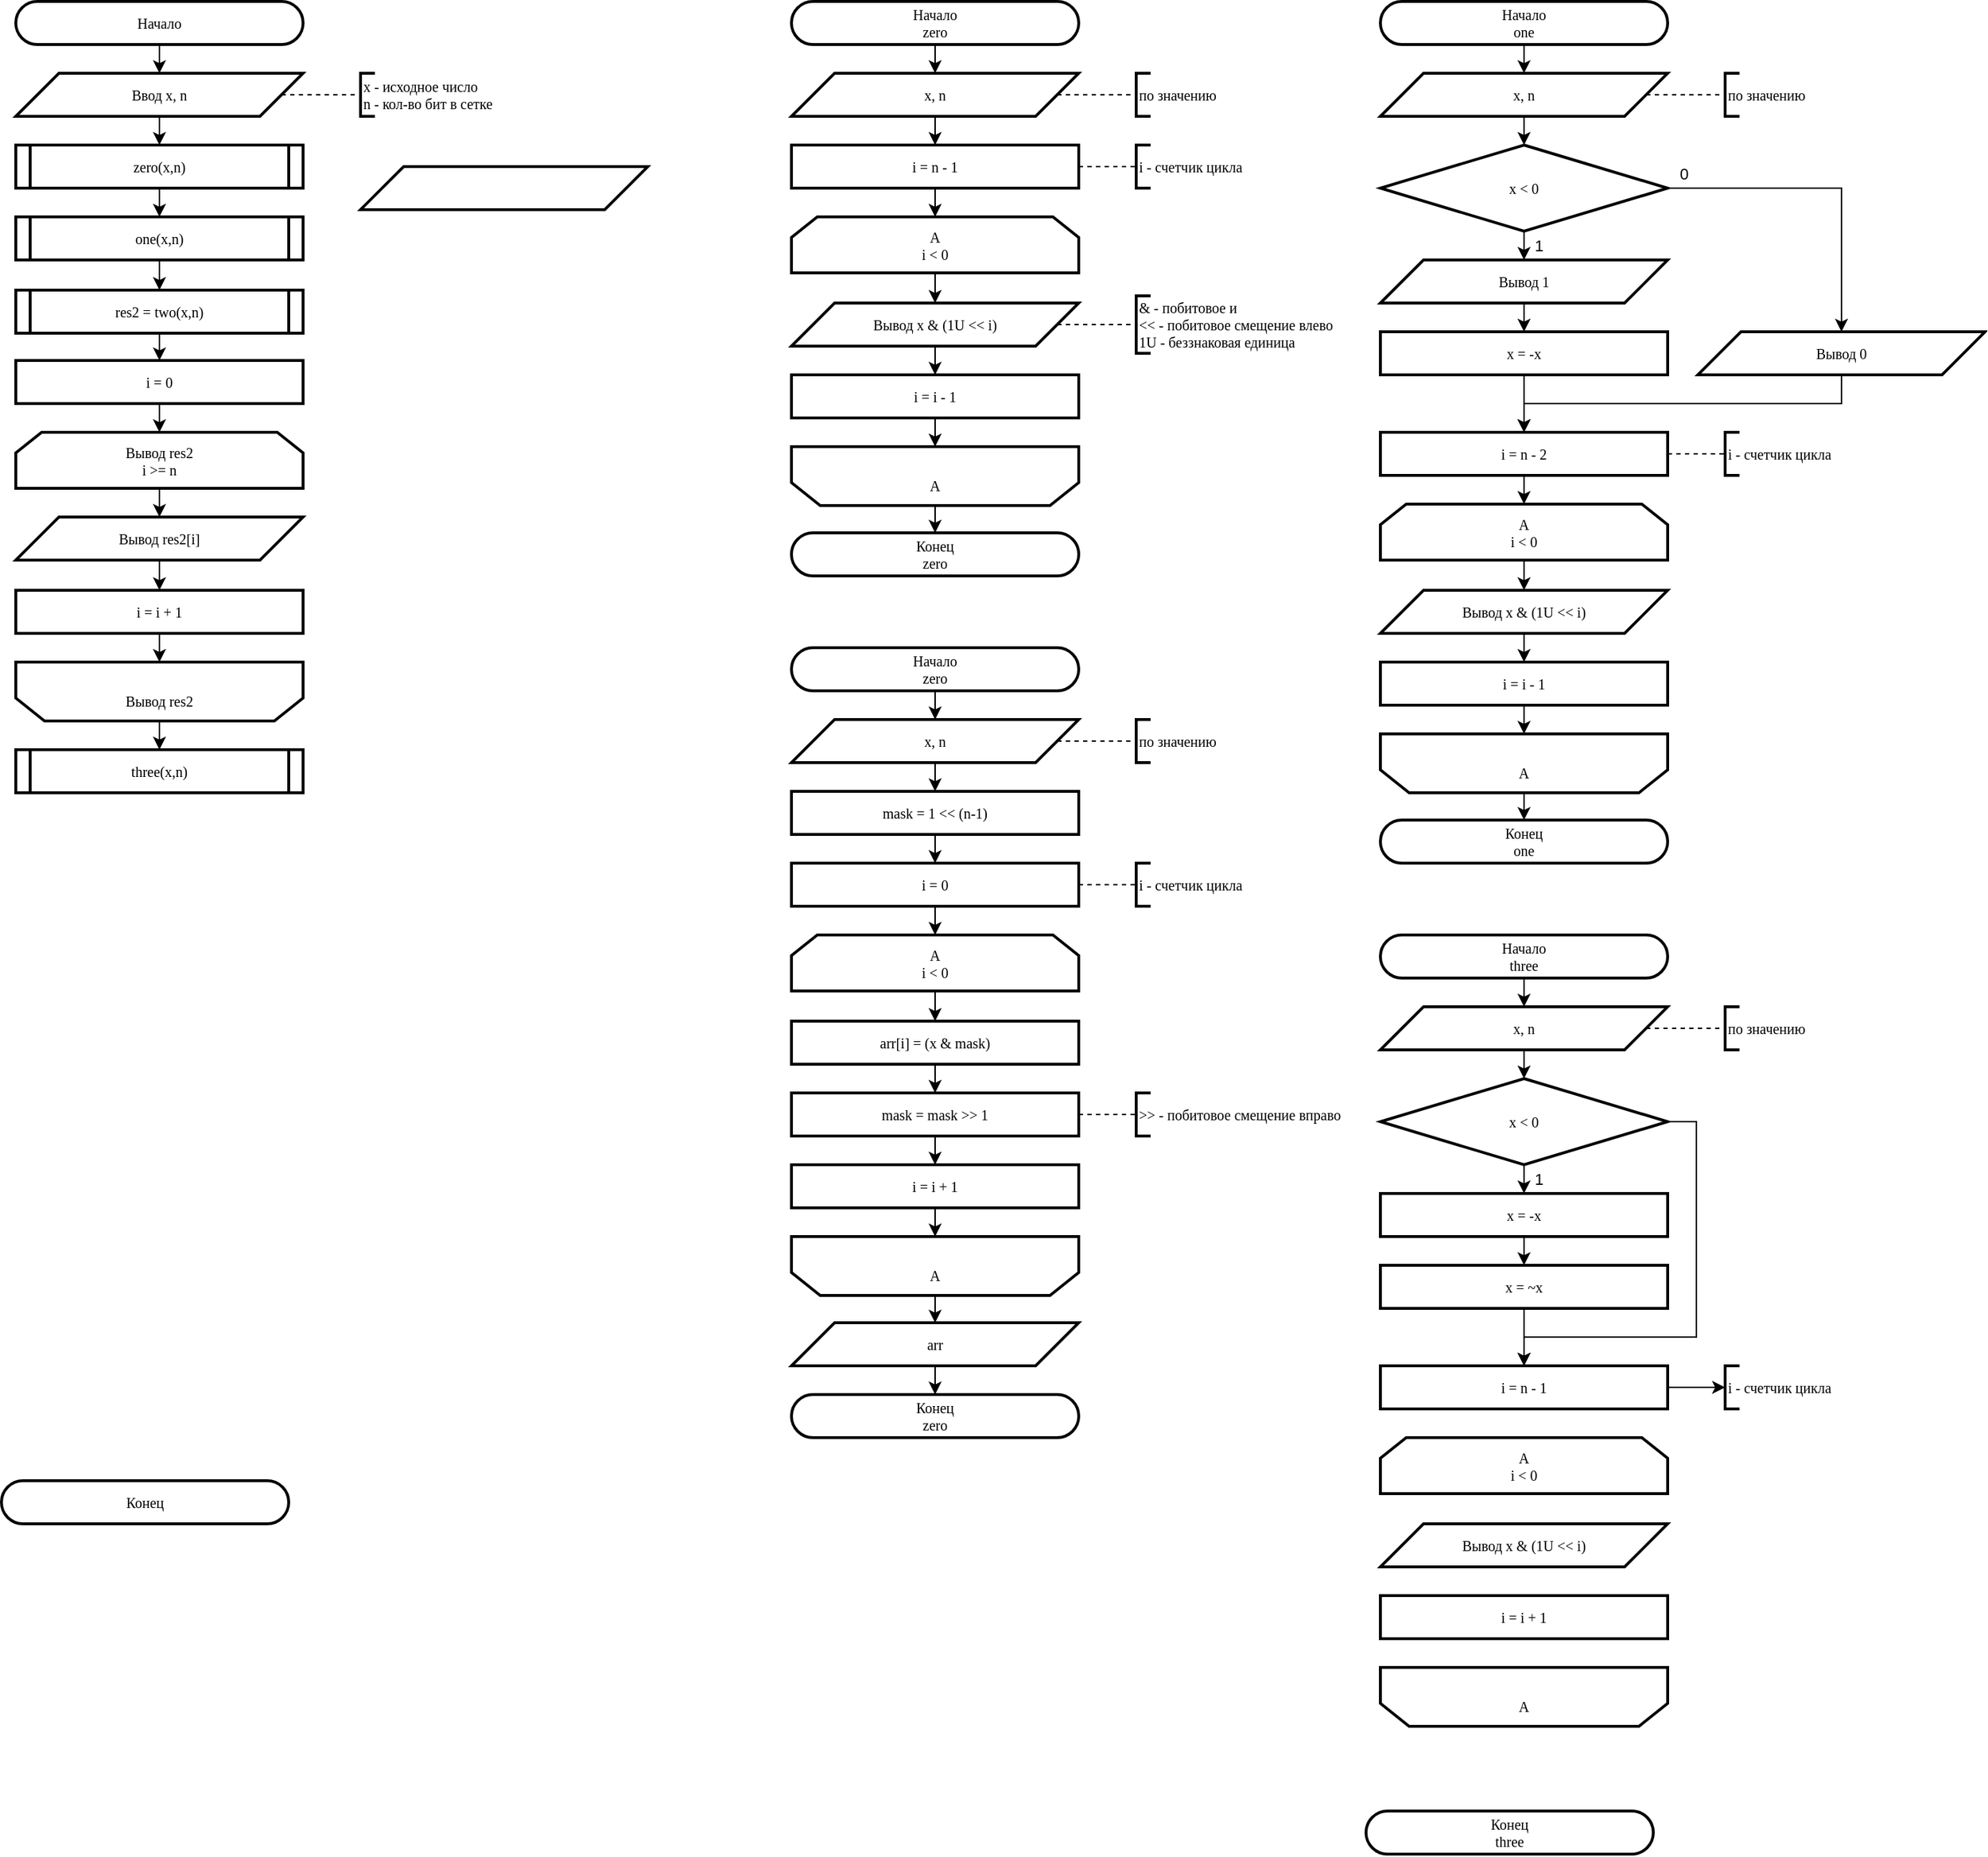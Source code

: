 <mxfile version="24.7.17">
  <diagram name="main" id="RBgJHXyCw384WvSktQf3">
    <mxGraphModel dx="1062" dy="619" grid="1" gridSize="10" guides="1" tooltips="1" connect="1" arrows="1" fold="1" page="1" pageScale="1" pageWidth="827" pageHeight="1169" math="0" shadow="0">
      <root>
        <mxCell id="0" />
        <mxCell id="1" parent="0" />
        <mxCell id="rejrRCXlOhhGa123H3N9-28" style="edgeStyle=orthogonalEdgeStyle;rounded=0;orthogonalLoop=1;jettySize=auto;html=1;exitX=0.5;exitY=1;exitDx=0;exitDy=0;entryX=0.5;entryY=0;entryDx=0;entryDy=0;" edge="1" parent="1" source="rejrRCXlOhhGa123H3N9-1" target="rejrRCXlOhhGa123H3N9-25">
          <mxGeometry relative="1" as="geometry" />
        </mxCell>
        <mxCell id="rejrRCXlOhhGa123H3N9-1" value="Начало" style="rounded=1;whiteSpace=wrap;html=1;arcSize=50;container=0;strokeWidth=2;fontFamily=JetBrains Mono;fontSize=10;" vertex="1" parent="1">
          <mxGeometry x="20" y="10" width="200" height="30" as="geometry" />
        </mxCell>
        <mxCell id="rejrRCXlOhhGa123H3N9-2" value="Конец" style="rounded=1;whiteSpace=wrap;html=1;arcSize=50;container=0;strokeWidth=2;fontFamily=JetBrains Mono;fontSize=10;" vertex="1" parent="1">
          <mxGeometry x="10" y="1040" width="200" height="30" as="geometry" />
        </mxCell>
        <mxCell id="rejrRCXlOhhGa123H3N9-8" style="edgeStyle=orthogonalEdgeStyle;rounded=0;orthogonalLoop=1;jettySize=auto;html=1;exitX=0.5;exitY=1;exitDx=0;exitDy=0;entryX=0.5;entryY=0;entryDx=0;entryDy=0;" edge="1" parent="1" source="rejrRCXlOhhGa123H3N9-3" target="rejrRCXlOhhGa123H3N9-5">
          <mxGeometry relative="1" as="geometry" />
        </mxCell>
        <mxCell id="rejrRCXlOhhGa123H3N9-3" value="Начало&lt;div&gt;zero&lt;/div&gt;" style="rounded=1;whiteSpace=wrap;html=1;arcSize=50;container=0;strokeWidth=2;fontFamily=JetBrains Mono;fontSize=10;" vertex="1" parent="1">
          <mxGeometry x="560" y="10" width="200" height="30" as="geometry" />
        </mxCell>
        <mxCell id="rejrRCXlOhhGa123H3N9-4" value="Конец&lt;div&gt;zero&lt;/div&gt;" style="rounded=1;whiteSpace=wrap;html=1;arcSize=50;container=0;strokeWidth=2;fontFamily=JetBrains Mono;fontSize=10;" vertex="1" parent="1">
          <mxGeometry x="560" y="380" width="200" height="30" as="geometry" />
        </mxCell>
        <mxCell id="rejrRCXlOhhGa123H3N9-14" style="edgeStyle=orthogonalEdgeStyle;rounded=0;orthogonalLoop=1;jettySize=auto;html=1;exitX=0.5;exitY=1;exitDx=0;exitDy=0;entryX=0.5;entryY=0;entryDx=0;entryDy=0;" edge="1" parent="1" source="rejrRCXlOhhGa123H3N9-5" target="rejrRCXlOhhGa123H3N9-11">
          <mxGeometry relative="1" as="geometry" />
        </mxCell>
        <mxCell id="rejrRCXlOhhGa123H3N9-5" value="x, n" style="shape=parallelogram;perimeter=parallelogramPerimeter;whiteSpace=wrap;html=1;fixedSize=1;size=30;container=0;strokeWidth=2;fontFamily=JetBrains Mono;fontSize=10;" vertex="1" parent="1">
          <mxGeometry x="560" y="60" width="200" height="30" as="geometry" />
        </mxCell>
        <mxCell id="rejrRCXlOhhGa123H3N9-6" value="по значению" style="strokeWidth=2;html=1;shape=mxgraph.flowchart.annotation_1;align=left;pointerEvents=1;fontFamily=JetBrains Mono;fontSize=10;" vertex="1" parent="1">
          <mxGeometry x="800" y="60" width="10" height="30" as="geometry" />
        </mxCell>
        <mxCell id="rejrRCXlOhhGa123H3N9-7" style="edgeStyle=orthogonalEdgeStyle;rounded=0;orthogonalLoop=1;jettySize=auto;html=1;exitX=1;exitY=0.5;exitDx=0;exitDy=0;entryX=0;entryY=0.5;entryDx=0;entryDy=0;entryPerimeter=0;dashed=1;endArrow=none;endFill=0;" edge="1" parent="1" source="rejrRCXlOhhGa123H3N9-5" target="rejrRCXlOhhGa123H3N9-6">
          <mxGeometry relative="1" as="geometry" />
        </mxCell>
        <mxCell id="rejrRCXlOhhGa123H3N9-22" style="edgeStyle=orthogonalEdgeStyle;rounded=0;orthogonalLoop=1;jettySize=auto;html=1;exitX=0.5;exitY=0;exitDx=0;exitDy=0;entryX=0.5;entryY=0;entryDx=0;entryDy=0;" edge="1" parent="1" source="rejrRCXlOhhGa123H3N9-9" target="rejrRCXlOhhGa123H3N9-4">
          <mxGeometry relative="1" as="geometry" />
        </mxCell>
        <mxCell id="rejrRCXlOhhGa123H3N9-9" value="&lt;div style=&quot;font-size: 10px;&quot;&gt;&lt;br style=&quot;font-size: 10px;&quot;&gt;&lt;/div&gt;&lt;div style=&quot;font-size: 10px;&quot;&gt;A&lt;/div&gt;" style="shape=loopLimit;whiteSpace=wrap;html=1;size=20;direction=west;strokeWidth=2;fontFamily=JetBrains Mono;fontSize=10;" vertex="1" parent="1">
          <mxGeometry x="560" y="320" width="200" height="41" as="geometry" />
        </mxCell>
        <mxCell id="rejrRCXlOhhGa123H3N9-20" style="edgeStyle=orthogonalEdgeStyle;rounded=0;orthogonalLoop=1;jettySize=auto;html=1;exitX=0.5;exitY=1;exitDx=0;exitDy=0;entryX=0.5;entryY=0;entryDx=0;entryDy=0;" edge="1" parent="1" source="rejrRCXlOhhGa123H3N9-10" target="rejrRCXlOhhGa123H3N9-19">
          <mxGeometry relative="1" as="geometry" />
        </mxCell>
        <mxCell id="rejrRCXlOhhGa123H3N9-10" value="&lt;div style=&quot;font-size: 10px;&quot;&gt;A&lt;/div&gt;&lt;div style=&quot;font-size: 10px;&quot;&gt;i &amp;lt; 0&lt;/div&gt;" style="shape=loopLimit;whiteSpace=wrap;html=1;size=18;direction=east;strokeWidth=2;fontFamily=JetBrains Mono;fontSize=10;" vertex="1" parent="1">
          <mxGeometry x="560" y="160" width="200" height="39" as="geometry" />
        </mxCell>
        <mxCell id="rejrRCXlOhhGa123H3N9-15" style="edgeStyle=orthogonalEdgeStyle;rounded=0;orthogonalLoop=1;jettySize=auto;html=1;exitX=0.5;exitY=1;exitDx=0;exitDy=0;entryX=0.5;entryY=0;entryDx=0;entryDy=0;" edge="1" parent="1" source="rejrRCXlOhhGa123H3N9-11" target="rejrRCXlOhhGa123H3N9-10">
          <mxGeometry relative="1" as="geometry" />
        </mxCell>
        <mxCell id="rejrRCXlOhhGa123H3N9-11" value="i = n - 1" style="rounded=0;whiteSpace=wrap;html=1;strokeWidth=2;fontFamily=JetBrains Mono;fontSize=10;" vertex="1" parent="1">
          <mxGeometry x="560" y="110" width="200" height="30" as="geometry" />
        </mxCell>
        <mxCell id="rejrRCXlOhhGa123H3N9-18" style="edgeStyle=orthogonalEdgeStyle;rounded=0;orthogonalLoop=1;jettySize=auto;html=1;exitX=0.5;exitY=1;exitDx=0;exitDy=0;entryX=0.5;entryY=1;entryDx=0;entryDy=0;" edge="1" parent="1" source="rejrRCXlOhhGa123H3N9-13" target="rejrRCXlOhhGa123H3N9-9">
          <mxGeometry relative="1" as="geometry" />
        </mxCell>
        <mxCell id="rejrRCXlOhhGa123H3N9-13" value="i = i - 1" style="rounded=0;whiteSpace=wrap;html=1;strokeWidth=2;fontFamily=JetBrains Mono;fontSize=10;" vertex="1" parent="1">
          <mxGeometry x="560" y="270" width="200" height="30" as="geometry" />
        </mxCell>
        <mxCell id="rejrRCXlOhhGa123H3N9-16" value="i - счетчик цикла" style="strokeWidth=2;html=1;shape=mxgraph.flowchart.annotation_1;align=left;pointerEvents=1;fontFamily=JetBrains Mono;fontSize=10;" vertex="1" parent="1">
          <mxGeometry x="800" y="110" width="10" height="30" as="geometry" />
        </mxCell>
        <mxCell id="rejrRCXlOhhGa123H3N9-17" style="edgeStyle=orthogonalEdgeStyle;rounded=0;orthogonalLoop=1;jettySize=auto;html=1;exitX=1;exitY=0.5;exitDx=0;exitDy=0;entryX=0;entryY=0.5;entryDx=0;entryDy=0;entryPerimeter=0;dashed=1;endArrow=none;endFill=0;" edge="1" parent="1" source="rejrRCXlOhhGa123H3N9-11" target="rejrRCXlOhhGa123H3N9-16">
          <mxGeometry relative="1" as="geometry" />
        </mxCell>
        <mxCell id="rejrRCXlOhhGa123H3N9-21" style="edgeStyle=orthogonalEdgeStyle;rounded=0;orthogonalLoop=1;jettySize=auto;html=1;exitX=0.5;exitY=1;exitDx=0;exitDy=0;entryX=0.5;entryY=0;entryDx=0;entryDy=0;" edge="1" parent="1" source="rejrRCXlOhhGa123H3N9-19" target="rejrRCXlOhhGa123H3N9-13">
          <mxGeometry relative="1" as="geometry" />
        </mxCell>
        <mxCell id="rejrRCXlOhhGa123H3N9-19" value="Вывод x &amp;amp; (1U &amp;lt;&amp;lt; i)" style="shape=parallelogram;perimeter=parallelogramPerimeter;whiteSpace=wrap;html=1;fixedSize=1;size=30;container=0;strokeWidth=2;fontFamily=JetBrains Mono;fontSize=10;" vertex="1" parent="1">
          <mxGeometry x="560" y="220" width="200" height="30" as="geometry" />
        </mxCell>
        <mxCell id="rejrRCXlOhhGa123H3N9-23" value="&amp;amp; - побитовое и&lt;br&gt;&amp;lt;&amp;lt; - побитовое смещение влево&lt;br&gt;1U - беззнаковая единица" style="strokeWidth=2;html=1;shape=mxgraph.flowchart.annotation_1;align=left;pointerEvents=1;fontFamily=JetBrains Mono;fontSize=10;" vertex="1" parent="1">
          <mxGeometry x="800" y="215" width="10" height="40" as="geometry" />
        </mxCell>
        <mxCell id="rejrRCXlOhhGa123H3N9-24" style="edgeStyle=orthogonalEdgeStyle;rounded=0;orthogonalLoop=1;jettySize=auto;html=1;exitX=1;exitY=0.5;exitDx=0;exitDy=0;entryX=0;entryY=0.5;entryDx=0;entryDy=0;entryPerimeter=0;dashed=1;endArrow=none;endFill=0;" edge="1" parent="1" source="rejrRCXlOhhGa123H3N9-19" target="rejrRCXlOhhGa123H3N9-23">
          <mxGeometry relative="1" as="geometry" />
        </mxCell>
        <mxCell id="rejrRCXlOhhGa123H3N9-30" style="edgeStyle=orthogonalEdgeStyle;rounded=0;orthogonalLoop=1;jettySize=auto;html=1;exitX=0.5;exitY=1;exitDx=0;exitDy=0;entryX=0.5;entryY=0;entryDx=0;entryDy=0;" edge="1" parent="1" source="rejrRCXlOhhGa123H3N9-25" target="rejrRCXlOhhGa123H3N9-29">
          <mxGeometry relative="1" as="geometry" />
        </mxCell>
        <mxCell id="rejrRCXlOhhGa123H3N9-25" value="Ввод x, n" style="shape=parallelogram;perimeter=parallelogramPerimeter;whiteSpace=wrap;html=1;fixedSize=1;size=30;container=0;strokeWidth=2;fontFamily=JetBrains Mono;fontSize=10;" vertex="1" parent="1">
          <mxGeometry x="20" y="60" width="200" height="30" as="geometry" />
        </mxCell>
        <mxCell id="rejrRCXlOhhGa123H3N9-26" value="x - исходное число&lt;br&gt;n - кол-во бит в сетке" style="strokeWidth=2;html=1;shape=mxgraph.flowchart.annotation_1;align=left;pointerEvents=1;fontFamily=JetBrains Mono;fontSize=10;" vertex="1" parent="1">
          <mxGeometry x="260" y="60" width="10" height="30" as="geometry" />
        </mxCell>
        <mxCell id="rejrRCXlOhhGa123H3N9-27" style="edgeStyle=orthogonalEdgeStyle;rounded=0;orthogonalLoop=1;jettySize=auto;html=1;exitX=1;exitY=0.5;exitDx=0;exitDy=0;entryX=0;entryY=0.5;entryDx=0;entryDy=0;entryPerimeter=0;dashed=1;endArrow=none;endFill=0;" edge="1" parent="1" source="rejrRCXlOhhGa123H3N9-25" target="rejrRCXlOhhGa123H3N9-26">
          <mxGeometry relative="1" as="geometry" />
        </mxCell>
        <mxCell id="rejrRCXlOhhGa123H3N9-68" style="edgeStyle=orthogonalEdgeStyle;rounded=0;orthogonalLoop=1;jettySize=auto;html=1;exitX=0.5;exitY=1;exitDx=0;exitDy=0;entryX=0.5;entryY=0;entryDx=0;entryDy=0;" edge="1" parent="1" source="rejrRCXlOhhGa123H3N9-29" target="rejrRCXlOhhGa123H3N9-67">
          <mxGeometry relative="1" as="geometry" />
        </mxCell>
        <mxCell id="rejrRCXlOhhGa123H3N9-29" value="zero(x,n)" style="shape=process;whiteSpace=wrap;html=1;backgroundOutline=1;strokeWidth=2;size=0.05;fontFamily=JetBrains Mono;fontSize=10;" vertex="1" parent="1">
          <mxGeometry x="20" y="110" width="200" height="30" as="geometry" />
        </mxCell>
        <mxCell id="rejrRCXlOhhGa123H3N9-31" style="edgeStyle=orthogonalEdgeStyle;rounded=0;orthogonalLoop=1;jettySize=auto;html=1;exitX=0.5;exitY=1;exitDx=0;exitDy=0;entryX=0.5;entryY=0;entryDx=0;entryDy=0;" edge="1" source="rejrRCXlOhhGa123H3N9-32" target="rejrRCXlOhhGa123H3N9-35" parent="1">
          <mxGeometry relative="1" as="geometry" />
        </mxCell>
        <mxCell id="rejrRCXlOhhGa123H3N9-32" value="Начало&lt;div&gt;one&lt;/div&gt;" style="rounded=1;whiteSpace=wrap;html=1;arcSize=50;container=0;strokeWidth=2;fontFamily=JetBrains Mono;fontSize=10;" vertex="1" parent="1">
          <mxGeometry x="970" y="10" width="200" height="30" as="geometry" />
        </mxCell>
        <mxCell id="rejrRCXlOhhGa123H3N9-33" value="Конец&lt;div&gt;one&lt;/div&gt;" style="rounded=1;whiteSpace=wrap;html=1;arcSize=50;container=0;strokeWidth=2;fontFamily=JetBrains Mono;fontSize=10;" vertex="1" parent="1">
          <mxGeometry x="970" y="580" width="200" height="30" as="geometry" />
        </mxCell>
        <mxCell id="rejrRCXlOhhGa123H3N9-58" style="edgeStyle=orthogonalEdgeStyle;rounded=0;orthogonalLoop=1;jettySize=auto;html=1;exitX=0.5;exitY=1;exitDx=0;exitDy=0;entryX=0.5;entryY=0;entryDx=0;entryDy=0;" edge="1" parent="1" source="rejrRCXlOhhGa123H3N9-35" target="rejrRCXlOhhGa123H3N9-53">
          <mxGeometry relative="1" as="geometry" />
        </mxCell>
        <mxCell id="rejrRCXlOhhGa123H3N9-35" value="x, n" style="shape=parallelogram;perimeter=parallelogramPerimeter;whiteSpace=wrap;html=1;fixedSize=1;size=30;container=0;strokeWidth=2;fontFamily=JetBrains Mono;fontSize=10;" vertex="1" parent="1">
          <mxGeometry x="970" y="60" width="200" height="30" as="geometry" />
        </mxCell>
        <mxCell id="rejrRCXlOhhGa123H3N9-36" value="по значению" style="strokeWidth=2;html=1;shape=mxgraph.flowchart.annotation_1;align=left;pointerEvents=1;fontFamily=JetBrains Mono;fontSize=10;" vertex="1" parent="1">
          <mxGeometry x="1210" y="60" width="10" height="30" as="geometry" />
        </mxCell>
        <mxCell id="rejrRCXlOhhGa123H3N9-37" style="edgeStyle=orthogonalEdgeStyle;rounded=0;orthogonalLoop=1;jettySize=auto;html=1;exitX=1;exitY=0.5;exitDx=0;exitDy=0;entryX=0;entryY=0.5;entryDx=0;entryDy=0;entryPerimeter=0;dashed=1;endArrow=none;endFill=0;" edge="1" source="rejrRCXlOhhGa123H3N9-35" target="rejrRCXlOhhGa123H3N9-36" parent="1">
          <mxGeometry relative="1" as="geometry" />
        </mxCell>
        <mxCell id="rejrRCXlOhhGa123H3N9-38" style="edgeStyle=orthogonalEdgeStyle;rounded=0;orthogonalLoop=1;jettySize=auto;html=1;exitX=0.5;exitY=0;exitDx=0;exitDy=0;entryX=0.5;entryY=0;entryDx=0;entryDy=0;" edge="1" source="rejrRCXlOhhGa123H3N9-39" target="rejrRCXlOhhGa123H3N9-33" parent="1">
          <mxGeometry relative="1" as="geometry" />
        </mxCell>
        <mxCell id="rejrRCXlOhhGa123H3N9-39" value="&lt;div style=&quot;font-size: 10px;&quot;&gt;&lt;br style=&quot;font-size: 10px;&quot;&gt;&lt;/div&gt;&lt;div style=&quot;font-size: 10px;&quot;&gt;A&lt;/div&gt;" style="shape=loopLimit;whiteSpace=wrap;html=1;size=20;direction=west;strokeWidth=2;fontFamily=JetBrains Mono;fontSize=10;" vertex="1" parent="1">
          <mxGeometry x="970" y="520" width="200" height="41" as="geometry" />
        </mxCell>
        <mxCell id="rejrRCXlOhhGa123H3N9-40" style="edgeStyle=orthogonalEdgeStyle;rounded=0;orthogonalLoop=1;jettySize=auto;html=1;exitX=0.5;exitY=1;exitDx=0;exitDy=0;entryX=0.5;entryY=0;entryDx=0;entryDy=0;" edge="1" source="rejrRCXlOhhGa123H3N9-41" target="rejrRCXlOhhGa123H3N9-49" parent="1">
          <mxGeometry relative="1" as="geometry" />
        </mxCell>
        <mxCell id="rejrRCXlOhhGa123H3N9-41" value="&lt;div style=&quot;font-size: 10px;&quot;&gt;A&lt;/div&gt;&lt;div style=&quot;font-size: 10px;&quot;&gt;i &amp;lt; 0&lt;/div&gt;" style="shape=loopLimit;whiteSpace=wrap;html=1;size=18;direction=east;strokeWidth=2;fontFamily=JetBrains Mono;fontSize=10;" vertex="1" parent="1">
          <mxGeometry x="970" y="360" width="200" height="39" as="geometry" />
        </mxCell>
        <mxCell id="rejrRCXlOhhGa123H3N9-42" style="edgeStyle=orthogonalEdgeStyle;rounded=0;orthogonalLoop=1;jettySize=auto;html=1;exitX=0.5;exitY=1;exitDx=0;exitDy=0;entryX=0.5;entryY=0;entryDx=0;entryDy=0;" edge="1" source="rejrRCXlOhhGa123H3N9-43" target="rejrRCXlOhhGa123H3N9-41" parent="1">
          <mxGeometry relative="1" as="geometry" />
        </mxCell>
        <mxCell id="rejrRCXlOhhGa123H3N9-43" value="i = n - 2" style="rounded=0;whiteSpace=wrap;html=1;strokeWidth=2;fontFamily=JetBrains Mono;fontSize=10;" vertex="1" parent="1">
          <mxGeometry x="970" y="310" width="200" height="30" as="geometry" />
        </mxCell>
        <mxCell id="rejrRCXlOhhGa123H3N9-44" style="edgeStyle=orthogonalEdgeStyle;rounded=0;orthogonalLoop=1;jettySize=auto;html=1;exitX=0.5;exitY=1;exitDx=0;exitDy=0;entryX=0.5;entryY=1;entryDx=0;entryDy=0;" edge="1" source="rejrRCXlOhhGa123H3N9-45" target="rejrRCXlOhhGa123H3N9-39" parent="1">
          <mxGeometry relative="1" as="geometry" />
        </mxCell>
        <mxCell id="rejrRCXlOhhGa123H3N9-45" value="i = i - 1" style="rounded=0;whiteSpace=wrap;html=1;strokeWidth=2;fontFamily=JetBrains Mono;fontSize=10;" vertex="1" parent="1">
          <mxGeometry x="970" y="470" width="200" height="30" as="geometry" />
        </mxCell>
        <mxCell id="rejrRCXlOhhGa123H3N9-46" value="i - счетчик цикла" style="strokeWidth=2;html=1;shape=mxgraph.flowchart.annotation_1;align=left;pointerEvents=1;fontFamily=JetBrains Mono;fontSize=10;" vertex="1" parent="1">
          <mxGeometry x="1210" y="310" width="10" height="30" as="geometry" />
        </mxCell>
        <mxCell id="rejrRCXlOhhGa123H3N9-47" style="edgeStyle=orthogonalEdgeStyle;rounded=0;orthogonalLoop=1;jettySize=auto;html=1;exitX=1;exitY=0.5;exitDx=0;exitDy=0;entryX=0;entryY=0.5;entryDx=0;entryDy=0;entryPerimeter=0;dashed=1;endArrow=none;endFill=0;" edge="1" source="rejrRCXlOhhGa123H3N9-43" target="rejrRCXlOhhGa123H3N9-46" parent="1">
          <mxGeometry relative="1" as="geometry" />
        </mxCell>
        <mxCell id="rejrRCXlOhhGa123H3N9-48" style="edgeStyle=orthogonalEdgeStyle;rounded=0;orthogonalLoop=1;jettySize=auto;html=1;exitX=0.5;exitY=1;exitDx=0;exitDy=0;entryX=0.5;entryY=0;entryDx=0;entryDy=0;" edge="1" source="rejrRCXlOhhGa123H3N9-49" target="rejrRCXlOhhGa123H3N9-45" parent="1">
          <mxGeometry relative="1" as="geometry" />
        </mxCell>
        <mxCell id="rejrRCXlOhhGa123H3N9-49" value="Вывод x &amp;amp; (1U &amp;lt;&amp;lt; i)" style="shape=parallelogram;perimeter=parallelogramPerimeter;whiteSpace=wrap;html=1;fixedSize=1;size=30;container=0;strokeWidth=2;fontFamily=JetBrains Mono;fontSize=10;" vertex="1" parent="1">
          <mxGeometry x="970" y="420" width="200" height="30" as="geometry" />
        </mxCell>
        <mxCell id="rejrRCXlOhhGa123H3N9-56" style="edgeStyle=orthogonalEdgeStyle;rounded=0;orthogonalLoop=1;jettySize=auto;html=1;exitX=0.5;exitY=1;exitDx=0;exitDy=0;entryX=0.5;entryY=0;entryDx=0;entryDy=0;" edge="1" parent="1" source="rejrRCXlOhhGa123H3N9-53" target="rejrRCXlOhhGa123H3N9-54">
          <mxGeometry relative="1" as="geometry" />
        </mxCell>
        <mxCell id="rejrRCXlOhhGa123H3N9-60" value="1" style="edgeLabel;html=1;align=center;verticalAlign=middle;resizable=0;points=[];" vertex="1" connectable="0" parent="rejrRCXlOhhGa123H3N9-56">
          <mxGeometry x="0.024" y="2" relative="1" as="geometry">
            <mxPoint x="8" as="offset" />
          </mxGeometry>
        </mxCell>
        <mxCell id="rejrRCXlOhhGa123H3N9-57" style="edgeStyle=orthogonalEdgeStyle;rounded=0;orthogonalLoop=1;jettySize=auto;html=1;exitX=1;exitY=0.5;exitDx=0;exitDy=0;entryX=0.5;entryY=0;entryDx=0;entryDy=0;" edge="1" parent="1" source="rejrRCXlOhhGa123H3N9-53" target="rejrRCXlOhhGa123H3N9-55">
          <mxGeometry relative="1" as="geometry" />
        </mxCell>
        <mxCell id="rejrRCXlOhhGa123H3N9-59" value="0" style="edgeLabel;html=1;align=center;verticalAlign=middle;resizable=0;points=[];" vertex="1" connectable="0" parent="rejrRCXlOhhGa123H3N9-57">
          <mxGeometry x="-0.516" y="2" relative="1" as="geometry">
            <mxPoint x="-43" y="-8" as="offset" />
          </mxGeometry>
        </mxCell>
        <mxCell id="rejrRCXlOhhGa123H3N9-53" value="x &amp;lt; 0" style="rhombus;whiteSpace=wrap;html=1;strokeWidth=2;fontFamily=JetBrains Mono;fontSize=10;" vertex="1" parent="1">
          <mxGeometry x="970" y="110" width="200" height="60" as="geometry" />
        </mxCell>
        <mxCell id="rejrRCXlOhhGa123H3N9-62" style="edgeStyle=orthogonalEdgeStyle;rounded=0;orthogonalLoop=1;jettySize=auto;html=1;exitX=0.5;exitY=1;exitDx=0;exitDy=0;entryX=0.5;entryY=0;entryDx=0;entryDy=0;" edge="1" parent="1" source="rejrRCXlOhhGa123H3N9-54" target="rejrRCXlOhhGa123H3N9-61">
          <mxGeometry relative="1" as="geometry" />
        </mxCell>
        <mxCell id="rejrRCXlOhhGa123H3N9-54" value="Вывод 1" style="shape=parallelogram;perimeter=parallelogramPerimeter;whiteSpace=wrap;html=1;fixedSize=1;size=30;container=0;strokeWidth=2;fontFamily=JetBrains Mono;fontSize=10;" vertex="1" parent="1">
          <mxGeometry x="970" y="190" width="200" height="30" as="geometry" />
        </mxCell>
        <mxCell id="rejrRCXlOhhGa123H3N9-65" style="edgeStyle=orthogonalEdgeStyle;rounded=0;orthogonalLoop=1;jettySize=auto;html=1;exitX=0.5;exitY=1;exitDx=0;exitDy=0;entryX=0.5;entryY=0;entryDx=0;entryDy=0;" edge="1" parent="1" source="rejrRCXlOhhGa123H3N9-55" target="rejrRCXlOhhGa123H3N9-43">
          <mxGeometry relative="1" as="geometry" />
        </mxCell>
        <mxCell id="rejrRCXlOhhGa123H3N9-55" value="Вывод 0" style="shape=parallelogram;perimeter=parallelogramPerimeter;whiteSpace=wrap;html=1;fixedSize=1;size=30;container=0;strokeWidth=2;fontFamily=JetBrains Mono;fontSize=10;" vertex="1" parent="1">
          <mxGeometry x="1191" y="240" width="200" height="30" as="geometry" />
        </mxCell>
        <mxCell id="rejrRCXlOhhGa123H3N9-66" style="edgeStyle=orthogonalEdgeStyle;rounded=0;orthogonalLoop=1;jettySize=auto;html=1;exitX=0.5;exitY=1;exitDx=0;exitDy=0;entryX=0.5;entryY=0;entryDx=0;entryDy=0;" edge="1" parent="1" source="rejrRCXlOhhGa123H3N9-61" target="rejrRCXlOhhGa123H3N9-43">
          <mxGeometry relative="1" as="geometry" />
        </mxCell>
        <mxCell id="rejrRCXlOhhGa123H3N9-61" value="x = -x" style="rounded=0;whiteSpace=wrap;html=1;strokeWidth=2;fontFamily=JetBrains Mono;fontSize=10;" vertex="1" parent="1">
          <mxGeometry x="970" y="240" width="200" height="30" as="geometry" />
        </mxCell>
        <mxCell id="rejrRCXlOhhGa123H3N9-70" style="edgeStyle=orthogonalEdgeStyle;rounded=0;orthogonalLoop=1;jettySize=auto;html=1;exitX=0.5;exitY=1;exitDx=0;exitDy=0;entryX=0.5;entryY=0;entryDx=0;entryDy=0;" edge="1" parent="1" source="rejrRCXlOhhGa123H3N9-67" target="rejrRCXlOhhGa123H3N9-69">
          <mxGeometry relative="1" as="geometry" />
        </mxCell>
        <mxCell id="rejrRCXlOhhGa123H3N9-67" value="one(x,n)" style="shape=process;whiteSpace=wrap;html=1;backgroundOutline=1;strokeWidth=2;size=0.05;fontFamily=JetBrains Mono;fontSize=10;" vertex="1" parent="1">
          <mxGeometry x="20" y="160" width="200" height="30" as="geometry" />
        </mxCell>
        <mxCell id="rejrRCXlOhhGa123H3N9-72" style="edgeStyle=orthogonalEdgeStyle;rounded=0;orthogonalLoop=1;jettySize=auto;html=1;exitX=0.5;exitY=1;exitDx=0;exitDy=0;entryX=0.5;entryY=0;entryDx=0;entryDy=0;" edge="1" parent="1" source="rejrRCXlOhhGa123H3N9-69" target="rejrRCXlOhhGa123H3N9-77">
          <mxGeometry relative="1" as="geometry">
            <mxPoint x="120" y="260" as="targetPoint" />
          </mxGeometry>
        </mxCell>
        <mxCell id="rejrRCXlOhhGa123H3N9-69" value="res2 = two(x,n)" style="shape=process;whiteSpace=wrap;html=1;backgroundOutline=1;strokeWidth=2;size=0.05;fontFamily=JetBrains Mono;fontSize=10;" vertex="1" parent="1">
          <mxGeometry x="20" y="211" width="200" height="30" as="geometry" />
        </mxCell>
        <mxCell id="rejrRCXlOhhGa123H3N9-74" value="" style="shape=parallelogram;perimeter=parallelogramPerimeter;whiteSpace=wrap;html=1;fixedSize=1;size=30;container=0;strokeWidth=2;fontFamily=JetBrains Mono;fontSize=10;" vertex="1" parent="1">
          <mxGeometry x="260" y="125" width="200" height="30" as="geometry" />
        </mxCell>
        <mxCell id="rejrRCXlOhhGa123H3N9-122" style="edgeStyle=orthogonalEdgeStyle;rounded=0;orthogonalLoop=1;jettySize=auto;html=1;exitX=0.5;exitY=0;exitDx=0;exitDy=0;entryX=0.5;entryY=0;entryDx=0;entryDy=0;" edge="1" parent="1" source="rejrRCXlOhhGa123H3N9-75" target="rejrRCXlOhhGa123H3N9-121">
          <mxGeometry relative="1" as="geometry" />
        </mxCell>
        <mxCell id="rejrRCXlOhhGa123H3N9-75" value="&lt;div style=&quot;font-size: 10px;&quot;&gt;&lt;br style=&quot;font-size: 10px;&quot;&gt;&lt;/div&gt;&lt;div style=&quot;font-size: 10px;&quot;&gt;Вывод res2&lt;/div&gt;" style="shape=loopLimit;whiteSpace=wrap;html=1;size=20;direction=west;strokeWidth=2;fontFamily=JetBrains Mono;fontSize=10;" vertex="1" parent="1">
          <mxGeometry x="20" y="470" width="200" height="41" as="geometry" />
        </mxCell>
        <mxCell id="rejrRCXlOhhGa123H3N9-80" style="edgeStyle=orthogonalEdgeStyle;rounded=0;orthogonalLoop=1;jettySize=auto;html=1;exitX=0.5;exitY=1;exitDx=0;exitDy=0;entryX=0.5;entryY=0;entryDx=0;entryDy=0;" edge="1" parent="1" source="rejrRCXlOhhGa123H3N9-76" target="rejrRCXlOhhGa123H3N9-79">
          <mxGeometry relative="1" as="geometry" />
        </mxCell>
        <mxCell id="rejrRCXlOhhGa123H3N9-76" value="&lt;div style=&quot;font-size: 10px;&quot;&gt;Вывод res2&lt;/div&gt;&lt;div style=&quot;font-size: 10px;&quot;&gt;i &amp;gt;= n&lt;/div&gt;" style="shape=loopLimit;whiteSpace=wrap;html=1;size=18;direction=east;strokeWidth=2;fontFamily=JetBrains Mono;fontSize=10;" vertex="1" parent="1">
          <mxGeometry x="20" y="310" width="200" height="39" as="geometry" />
        </mxCell>
        <mxCell id="rejrRCXlOhhGa123H3N9-78" style="edgeStyle=orthogonalEdgeStyle;rounded=0;orthogonalLoop=1;jettySize=auto;html=1;exitX=0.5;exitY=1;exitDx=0;exitDy=0;entryX=0.5;entryY=0;entryDx=0;entryDy=0;" edge="1" parent="1" source="rejrRCXlOhhGa123H3N9-77" target="rejrRCXlOhhGa123H3N9-76">
          <mxGeometry relative="1" as="geometry" />
        </mxCell>
        <mxCell id="rejrRCXlOhhGa123H3N9-77" value="i = 0" style="rounded=0;whiteSpace=wrap;html=1;strokeWidth=2;fontFamily=JetBrains Mono;fontSize=10;" vertex="1" parent="1">
          <mxGeometry x="20" y="260" width="200" height="30" as="geometry" />
        </mxCell>
        <mxCell id="rejrRCXlOhhGa123H3N9-81" style="edgeStyle=orthogonalEdgeStyle;rounded=0;orthogonalLoop=1;jettySize=auto;html=1;exitX=0.5;exitY=1;exitDx=0;exitDy=0;entryX=0.5;entryY=0;entryDx=0;entryDy=0;" edge="1" parent="1" source="rejrRCXlOhhGa123H3N9-79" target="rejrRCXlOhhGa123H3N9-82">
          <mxGeometry relative="1" as="geometry">
            <mxPoint x="120" y="420" as="targetPoint" />
          </mxGeometry>
        </mxCell>
        <mxCell id="rejrRCXlOhhGa123H3N9-79" value="Вывод res2[i]" style="shape=parallelogram;perimeter=parallelogramPerimeter;whiteSpace=wrap;html=1;fixedSize=1;size=30;container=0;strokeWidth=2;fontFamily=JetBrains Mono;fontSize=10;" vertex="1" parent="1">
          <mxGeometry x="20" y="369" width="200" height="30" as="geometry" />
        </mxCell>
        <mxCell id="rejrRCXlOhhGa123H3N9-83" style="edgeStyle=orthogonalEdgeStyle;rounded=0;orthogonalLoop=1;jettySize=auto;html=1;exitX=0.5;exitY=1;exitDx=0;exitDy=0;entryX=0.5;entryY=1;entryDx=0;entryDy=0;" edge="1" parent="1" source="rejrRCXlOhhGa123H3N9-82" target="rejrRCXlOhhGa123H3N9-75">
          <mxGeometry relative="1" as="geometry" />
        </mxCell>
        <mxCell id="rejrRCXlOhhGa123H3N9-82" value="i = i + 1" style="rounded=0;whiteSpace=wrap;html=1;strokeWidth=2;fontFamily=JetBrains Mono;fontSize=10;" vertex="1" parent="1">
          <mxGeometry x="20" y="420" width="200" height="30" as="geometry" />
        </mxCell>
        <mxCell id="rejrRCXlOhhGa123H3N9-86" style="edgeStyle=orthogonalEdgeStyle;rounded=0;orthogonalLoop=1;jettySize=auto;html=1;exitX=0.5;exitY=1;exitDx=0;exitDy=0;entryX=0.5;entryY=0;entryDx=0;entryDy=0;" edge="1" parent="1" source="rejrRCXlOhhGa123H3N9-87" target="rejrRCXlOhhGa123H3N9-90">
          <mxGeometry relative="1" as="geometry" />
        </mxCell>
        <mxCell id="rejrRCXlOhhGa123H3N9-87" value="Начало&lt;div&gt;zero&lt;/div&gt;" style="rounded=1;whiteSpace=wrap;html=1;arcSize=50;container=0;strokeWidth=2;fontFamily=JetBrains Mono;fontSize=10;" vertex="1" parent="1">
          <mxGeometry x="560" y="460" width="200" height="30" as="geometry" />
        </mxCell>
        <mxCell id="rejrRCXlOhhGa123H3N9-88" value="Конец&lt;div&gt;zero&lt;/div&gt;" style="rounded=1;whiteSpace=wrap;html=1;arcSize=50;container=0;strokeWidth=2;fontFamily=JetBrains Mono;fontSize=10;" vertex="1" parent="1">
          <mxGeometry x="560" y="980" width="200" height="30" as="geometry" />
        </mxCell>
        <mxCell id="rejrRCXlOhhGa123H3N9-108" style="edgeStyle=orthogonalEdgeStyle;rounded=0;orthogonalLoop=1;jettySize=auto;html=1;exitX=0.5;exitY=1;exitDx=0;exitDy=0;entryX=0.5;entryY=0;entryDx=0;entryDy=0;" edge="1" parent="1" source="rejrRCXlOhhGa123H3N9-90" target="rejrRCXlOhhGa123H3N9-107">
          <mxGeometry relative="1" as="geometry" />
        </mxCell>
        <mxCell id="rejrRCXlOhhGa123H3N9-90" value="x, n" style="shape=parallelogram;perimeter=parallelogramPerimeter;whiteSpace=wrap;html=1;fixedSize=1;size=30;container=0;strokeWidth=2;fontFamily=JetBrains Mono;fontSize=10;" vertex="1" parent="1">
          <mxGeometry x="560" y="510" width="200" height="30" as="geometry" />
        </mxCell>
        <mxCell id="rejrRCXlOhhGa123H3N9-91" value="по значению" style="strokeWidth=2;html=1;shape=mxgraph.flowchart.annotation_1;align=left;pointerEvents=1;fontFamily=JetBrains Mono;fontSize=10;" vertex="1" parent="1">
          <mxGeometry x="800" y="510" width="10" height="30" as="geometry" />
        </mxCell>
        <mxCell id="rejrRCXlOhhGa123H3N9-92" style="edgeStyle=orthogonalEdgeStyle;rounded=0;orthogonalLoop=1;jettySize=auto;html=1;exitX=1;exitY=0.5;exitDx=0;exitDy=0;entryX=0;entryY=0.5;entryDx=0;entryDy=0;entryPerimeter=0;dashed=1;endArrow=none;endFill=0;" edge="1" parent="1" source="rejrRCXlOhhGa123H3N9-90" target="rejrRCXlOhhGa123H3N9-91">
          <mxGeometry relative="1" as="geometry" />
        </mxCell>
        <mxCell id="rejrRCXlOhhGa123H3N9-119" style="edgeStyle=orthogonalEdgeStyle;rounded=0;orthogonalLoop=1;jettySize=auto;html=1;exitX=0.5;exitY=0;exitDx=0;exitDy=0;entryX=0.5;entryY=0;entryDx=0;entryDy=0;" edge="1" parent="1" source="rejrRCXlOhhGa123H3N9-94" target="rejrRCXlOhhGa123H3N9-118">
          <mxGeometry relative="1" as="geometry" />
        </mxCell>
        <mxCell id="rejrRCXlOhhGa123H3N9-94" value="&lt;div style=&quot;font-size: 10px;&quot;&gt;&lt;br style=&quot;font-size: 10px;&quot;&gt;&lt;/div&gt;&lt;div style=&quot;font-size: 10px;&quot;&gt;A&lt;/div&gt;" style="shape=loopLimit;whiteSpace=wrap;html=1;size=20;direction=west;strokeWidth=2;fontFamily=JetBrains Mono;fontSize=10;" vertex="1" parent="1">
          <mxGeometry x="560" y="870" width="200" height="41" as="geometry" />
        </mxCell>
        <mxCell id="rejrRCXlOhhGa123H3N9-95" style="edgeStyle=orthogonalEdgeStyle;rounded=0;orthogonalLoop=1;jettySize=auto;html=1;exitX=0.5;exitY=1;exitDx=0;exitDy=0;entryX=0.5;entryY=0;entryDx=0;entryDy=0;" edge="1" parent="1" source="rejrRCXlOhhGa123H3N9-96">
          <mxGeometry relative="1" as="geometry">
            <mxPoint x="660.0" y="720" as="targetPoint" />
          </mxGeometry>
        </mxCell>
        <mxCell id="rejrRCXlOhhGa123H3N9-96" value="&lt;div style=&quot;font-size: 10px;&quot;&gt;A&lt;/div&gt;&lt;div style=&quot;font-size: 10px;&quot;&gt;i &amp;lt; 0&lt;/div&gt;" style="shape=loopLimit;whiteSpace=wrap;html=1;size=18;direction=east;strokeWidth=2;fontFamily=JetBrains Mono;fontSize=10;" vertex="1" parent="1">
          <mxGeometry x="560" y="660" width="200" height="39" as="geometry" />
        </mxCell>
        <mxCell id="rejrRCXlOhhGa123H3N9-97" style="edgeStyle=orthogonalEdgeStyle;rounded=0;orthogonalLoop=1;jettySize=auto;html=1;exitX=0.5;exitY=1;exitDx=0;exitDy=0;entryX=0.5;entryY=0;entryDx=0;entryDy=0;" edge="1" parent="1" source="rejrRCXlOhhGa123H3N9-98" target="rejrRCXlOhhGa123H3N9-96">
          <mxGeometry relative="1" as="geometry" />
        </mxCell>
        <mxCell id="rejrRCXlOhhGa123H3N9-98" value="i = 0" style="rounded=0;whiteSpace=wrap;html=1;strokeWidth=2;fontFamily=JetBrains Mono;fontSize=10;" vertex="1" parent="1">
          <mxGeometry x="560" y="610" width="200" height="30" as="geometry" />
        </mxCell>
        <mxCell id="rejrRCXlOhhGa123H3N9-99" style="edgeStyle=orthogonalEdgeStyle;rounded=0;orthogonalLoop=1;jettySize=auto;html=1;exitX=0.5;exitY=1;exitDx=0;exitDy=0;entryX=0.5;entryY=1;entryDx=0;entryDy=0;" edge="1" parent="1" source="rejrRCXlOhhGa123H3N9-100" target="rejrRCXlOhhGa123H3N9-94">
          <mxGeometry relative="1" as="geometry" />
        </mxCell>
        <mxCell id="rejrRCXlOhhGa123H3N9-100" value="i = i + 1" style="rounded=0;whiteSpace=wrap;html=1;strokeWidth=2;fontFamily=JetBrains Mono;fontSize=10;" vertex="1" parent="1">
          <mxGeometry x="560" y="820" width="200" height="30" as="geometry" />
        </mxCell>
        <mxCell id="rejrRCXlOhhGa123H3N9-101" value="i - счетчик цикла" style="strokeWidth=2;html=1;shape=mxgraph.flowchart.annotation_1;align=left;pointerEvents=1;fontFamily=JetBrains Mono;fontSize=10;" vertex="1" parent="1">
          <mxGeometry x="800" y="610" width="10" height="30" as="geometry" />
        </mxCell>
        <mxCell id="rejrRCXlOhhGa123H3N9-102" style="edgeStyle=orthogonalEdgeStyle;rounded=0;orthogonalLoop=1;jettySize=auto;html=1;exitX=1;exitY=0.5;exitDx=0;exitDy=0;entryX=0;entryY=0.5;entryDx=0;entryDy=0;entryPerimeter=0;dashed=1;endArrow=none;endFill=0;" edge="1" parent="1" source="rejrRCXlOhhGa123H3N9-98" target="rejrRCXlOhhGa123H3N9-101">
          <mxGeometry relative="1" as="geometry" />
        </mxCell>
        <mxCell id="rejrRCXlOhhGa123H3N9-110" style="edgeStyle=orthogonalEdgeStyle;rounded=0;orthogonalLoop=1;jettySize=auto;html=1;exitX=0.5;exitY=1;exitDx=0;exitDy=0;entryX=0.5;entryY=0;entryDx=0;entryDy=0;" edge="1" parent="1" source="rejrRCXlOhhGa123H3N9-107" target="rejrRCXlOhhGa123H3N9-98">
          <mxGeometry relative="1" as="geometry" />
        </mxCell>
        <mxCell id="rejrRCXlOhhGa123H3N9-107" value="mask = 1 &amp;lt;&amp;lt; (n-1)" style="rounded=0;whiteSpace=wrap;html=1;strokeWidth=2;fontFamily=JetBrains Mono;fontSize=10;" vertex="1" parent="1">
          <mxGeometry x="560" y="560" width="200" height="30" as="geometry" />
        </mxCell>
        <mxCell id="rejrRCXlOhhGa123H3N9-113" style="edgeStyle=orthogonalEdgeStyle;rounded=0;orthogonalLoop=1;jettySize=auto;html=1;exitX=0.5;exitY=1;exitDx=0;exitDy=0;entryX=0.5;entryY=0;entryDx=0;entryDy=0;" edge="1" parent="1" source="rejrRCXlOhhGa123H3N9-111" target="rejrRCXlOhhGa123H3N9-112">
          <mxGeometry relative="1" as="geometry" />
        </mxCell>
        <mxCell id="rejrRCXlOhhGa123H3N9-111" value="arr[i] = (x &amp;amp; mask)" style="rounded=0;whiteSpace=wrap;html=1;strokeWidth=2;fontFamily=JetBrains Mono;fontSize=10;" vertex="1" parent="1">
          <mxGeometry x="560" y="720" width="200" height="30" as="geometry" />
        </mxCell>
        <mxCell id="rejrRCXlOhhGa123H3N9-114" style="edgeStyle=orthogonalEdgeStyle;rounded=0;orthogonalLoop=1;jettySize=auto;html=1;exitX=0.5;exitY=1;exitDx=0;exitDy=0;entryX=0.5;entryY=0;entryDx=0;entryDy=0;" edge="1" parent="1" source="rejrRCXlOhhGa123H3N9-112" target="rejrRCXlOhhGa123H3N9-100">
          <mxGeometry relative="1" as="geometry" />
        </mxCell>
        <mxCell id="rejrRCXlOhhGa123H3N9-112" value="mask = mask &amp;gt;&amp;gt; 1" style="rounded=0;whiteSpace=wrap;html=1;strokeWidth=2;fontFamily=JetBrains Mono;fontSize=10;" vertex="1" parent="1">
          <mxGeometry x="560" y="770" width="200" height="30" as="geometry" />
        </mxCell>
        <mxCell id="rejrRCXlOhhGa123H3N9-116" value="&amp;gt;&amp;gt; - побитовое смещение вправо" style="strokeWidth=2;html=1;shape=mxgraph.flowchart.annotation_1;align=left;pointerEvents=1;fontFamily=JetBrains Mono;fontSize=10;" vertex="1" parent="1">
          <mxGeometry x="800" y="770" width="10" height="30" as="geometry" />
        </mxCell>
        <mxCell id="rejrRCXlOhhGa123H3N9-117" style="edgeStyle=orthogonalEdgeStyle;rounded=0;orthogonalLoop=1;jettySize=auto;html=1;entryX=0;entryY=0.5;entryDx=0;entryDy=0;entryPerimeter=0;dashed=1;endArrow=none;endFill=0;" edge="1" parent="1" source="rejrRCXlOhhGa123H3N9-112" target="rejrRCXlOhhGa123H3N9-116">
          <mxGeometry relative="1" as="geometry" />
        </mxCell>
        <mxCell id="rejrRCXlOhhGa123H3N9-120" style="edgeStyle=orthogonalEdgeStyle;rounded=0;orthogonalLoop=1;jettySize=auto;html=1;exitX=0.5;exitY=1;exitDx=0;exitDy=0;entryX=0.5;entryY=0;entryDx=0;entryDy=0;" edge="1" parent="1" source="rejrRCXlOhhGa123H3N9-118" target="rejrRCXlOhhGa123H3N9-88">
          <mxGeometry relative="1" as="geometry" />
        </mxCell>
        <mxCell id="rejrRCXlOhhGa123H3N9-118" value="arr" style="shape=parallelogram;perimeter=parallelogramPerimeter;whiteSpace=wrap;html=1;fixedSize=1;size=30;container=0;strokeWidth=2;fontFamily=JetBrains Mono;fontSize=10;" vertex="1" parent="1">
          <mxGeometry x="560" y="930" width="200" height="30" as="geometry" />
        </mxCell>
        <mxCell id="rejrRCXlOhhGa123H3N9-121" value="three(x,n)" style="shape=process;whiteSpace=wrap;html=1;backgroundOutline=1;strokeWidth=2;size=0.05;fontFamily=JetBrains Mono;fontSize=10;" vertex="1" parent="1">
          <mxGeometry x="20" y="531" width="200" height="30" as="geometry" />
        </mxCell>
        <mxCell id="rejrRCXlOhhGa123H3N9-127" style="edgeStyle=orthogonalEdgeStyle;rounded=0;orthogonalLoop=1;jettySize=auto;html=1;exitX=0.5;exitY=1;exitDx=0;exitDy=0;entryX=0.5;entryY=0;entryDx=0;entryDy=0;" edge="1" parent="1" source="rejrRCXlOhhGa123H3N9-123" target="rejrRCXlOhhGa123H3N9-125">
          <mxGeometry relative="1" as="geometry" />
        </mxCell>
        <mxCell id="rejrRCXlOhhGa123H3N9-123" value="Начало&lt;div&gt;three&lt;/div&gt;" style="rounded=1;whiteSpace=wrap;html=1;arcSize=50;container=0;strokeWidth=2;fontFamily=JetBrains Mono;fontSize=10;" vertex="1" parent="1">
          <mxGeometry x="970" y="660" width="200" height="30" as="geometry" />
        </mxCell>
        <mxCell id="rejrRCXlOhhGa123H3N9-124" value="Конец&lt;div&gt;three&lt;/div&gt;" style="rounded=1;whiteSpace=wrap;html=1;arcSize=50;container=0;strokeWidth=2;fontFamily=JetBrains Mono;fontSize=10;" vertex="1" parent="1">
          <mxGeometry x="960" y="1270" width="200" height="30" as="geometry" />
        </mxCell>
        <mxCell id="rejrRCXlOhhGa123H3N9-129" style="edgeStyle=orthogonalEdgeStyle;rounded=0;orthogonalLoop=1;jettySize=auto;html=1;exitX=0.5;exitY=1;exitDx=0;exitDy=0;entryX=0.5;entryY=0;entryDx=0;entryDy=0;" edge="1" parent="1" source="rejrRCXlOhhGa123H3N9-125" target="rejrRCXlOhhGa123H3N9-128">
          <mxGeometry relative="1" as="geometry" />
        </mxCell>
        <mxCell id="rejrRCXlOhhGa123H3N9-125" value="x, n" style="shape=parallelogram;perimeter=parallelogramPerimeter;whiteSpace=wrap;html=1;fixedSize=1;size=30;container=0;strokeWidth=2;fontFamily=JetBrains Mono;fontSize=10;" vertex="1" parent="1">
          <mxGeometry x="970" y="710" width="200" height="30" as="geometry" />
        </mxCell>
        <mxCell id="rejrRCXlOhhGa123H3N9-126" value="по значению" style="strokeWidth=2;html=1;shape=mxgraph.flowchart.annotation_1;align=left;pointerEvents=1;fontFamily=JetBrains Mono;fontSize=10;" vertex="1" parent="1">
          <mxGeometry x="1210" y="710" width="10" height="30" as="geometry" />
        </mxCell>
        <mxCell id="rejrRCXlOhhGa123H3N9-132" style="edgeStyle=orthogonalEdgeStyle;rounded=0;orthogonalLoop=1;jettySize=auto;html=1;exitX=0.5;exitY=1;exitDx=0;exitDy=0;entryX=0.5;entryY=0;entryDx=0;entryDy=0;" edge="1" parent="1" source="rejrRCXlOhhGa123H3N9-128" target="rejrRCXlOhhGa123H3N9-131">
          <mxGeometry relative="1" as="geometry" />
        </mxCell>
        <mxCell id="rejrRCXlOhhGa123H3N9-135" value="1" style="edgeLabel;html=1;align=center;verticalAlign=middle;resizable=0;points=[];" vertex="1" connectable="0" parent="rejrRCXlOhhGa123H3N9-132">
          <mxGeometry x="-0.377" y="1" relative="1" as="geometry">
            <mxPoint x="9" y="4" as="offset" />
          </mxGeometry>
        </mxCell>
        <mxCell id="rejrRCXlOhhGa123H3N9-142" style="edgeStyle=orthogonalEdgeStyle;rounded=0;orthogonalLoop=1;jettySize=auto;html=1;exitX=1;exitY=0.5;exitDx=0;exitDy=0;entryX=0.5;entryY=0;entryDx=0;entryDy=0;" edge="1" parent="1" source="rejrRCXlOhhGa123H3N9-128" target="rejrRCXlOhhGa123H3N9-138">
          <mxGeometry relative="1" as="geometry">
            <Array as="points">
              <mxPoint x="1190" y="790" />
              <mxPoint x="1190" y="940" />
              <mxPoint x="1070" y="940" />
            </Array>
          </mxGeometry>
        </mxCell>
        <mxCell id="rejrRCXlOhhGa123H3N9-128" value="x &amp;lt; 0" style="rhombus;whiteSpace=wrap;html=1;strokeWidth=2;fontFamily=JetBrains Mono;fontSize=10;" vertex="1" parent="1">
          <mxGeometry x="970" y="760" width="200" height="60" as="geometry" />
        </mxCell>
        <mxCell id="rejrRCXlOhhGa123H3N9-130" style="edgeStyle=orthogonalEdgeStyle;rounded=0;orthogonalLoop=1;jettySize=auto;html=1;exitX=1;exitY=0.5;exitDx=0;exitDy=0;entryX=0;entryY=0.5;entryDx=0;entryDy=0;entryPerimeter=0;endArrow=none;endFill=0;dashed=1;" edge="1" parent="1" source="rejrRCXlOhhGa123H3N9-125" target="rejrRCXlOhhGa123H3N9-126">
          <mxGeometry relative="1" as="geometry" />
        </mxCell>
        <mxCell id="rejrRCXlOhhGa123H3N9-134" style="edgeStyle=orthogonalEdgeStyle;rounded=0;orthogonalLoop=1;jettySize=auto;html=1;exitX=0.5;exitY=1;exitDx=0;exitDy=0;entryX=0.5;entryY=0;entryDx=0;entryDy=0;" edge="1" parent="1" source="rejrRCXlOhhGa123H3N9-131" target="rejrRCXlOhhGa123H3N9-133">
          <mxGeometry relative="1" as="geometry" />
        </mxCell>
        <mxCell id="rejrRCXlOhhGa123H3N9-131" value="x = -x" style="rounded=0;whiteSpace=wrap;html=1;strokeWidth=2;fontFamily=JetBrains Mono;fontSize=10;" vertex="1" parent="1">
          <mxGeometry x="970" y="840" width="200" height="30" as="geometry" />
        </mxCell>
        <mxCell id="rejrRCXlOhhGa123H3N9-143" style="edgeStyle=orthogonalEdgeStyle;rounded=0;orthogonalLoop=1;jettySize=auto;html=1;exitX=0.5;exitY=1;exitDx=0;exitDy=0;entryX=0.5;entryY=0;entryDx=0;entryDy=0;" edge="1" parent="1" source="rejrRCXlOhhGa123H3N9-133" target="rejrRCXlOhhGa123H3N9-138">
          <mxGeometry relative="1" as="geometry" />
        </mxCell>
        <mxCell id="rejrRCXlOhhGa123H3N9-133" value="x = ~x" style="rounded=0;whiteSpace=wrap;html=1;strokeWidth=2;fontFamily=JetBrains Mono;fontSize=10;" vertex="1" parent="1">
          <mxGeometry x="970" y="890" width="200" height="30" as="geometry" />
        </mxCell>
        <mxCell id="rejrRCXlOhhGa123H3N9-136" value="&lt;div style=&quot;font-size: 10px;&quot;&gt;&lt;br style=&quot;font-size: 10px;&quot;&gt;&lt;/div&gt;&lt;div style=&quot;font-size: 10px;&quot;&gt;A&lt;/div&gt;" style="shape=loopLimit;whiteSpace=wrap;html=1;size=20;direction=west;strokeWidth=2;fontFamily=JetBrains Mono;fontSize=10;" vertex="1" parent="1">
          <mxGeometry x="970" y="1170" width="200" height="41" as="geometry" />
        </mxCell>
        <mxCell id="rejrRCXlOhhGa123H3N9-137" value="&lt;div style=&quot;font-size: 10px;&quot;&gt;A&lt;/div&gt;&lt;div style=&quot;font-size: 10px;&quot;&gt;i &amp;lt; 0&lt;/div&gt;" style="shape=loopLimit;whiteSpace=wrap;html=1;size=18;direction=east;strokeWidth=2;fontFamily=JetBrains Mono;fontSize=10;" vertex="1" parent="1">
          <mxGeometry x="970" y="1010" width="200" height="39" as="geometry" />
        </mxCell>
        <mxCell id="rejrRCXlOhhGa123H3N9-138" value="i = n - 1" style="rounded=0;whiteSpace=wrap;html=1;strokeWidth=2;fontFamily=JetBrains Mono;fontSize=10;" vertex="1" parent="1">
          <mxGeometry x="970" y="960" width="200" height="30" as="geometry" />
        </mxCell>
        <mxCell id="rejrRCXlOhhGa123H3N9-139" value="i = i + 1" style="rounded=0;whiteSpace=wrap;html=1;strokeWidth=2;fontFamily=JetBrains Mono;fontSize=10;" vertex="1" parent="1">
          <mxGeometry x="970" y="1120" width="200" height="30" as="geometry" />
        </mxCell>
        <mxCell id="rejrRCXlOhhGa123H3N9-140" value="i - счетчик цикла" style="strokeWidth=2;html=1;shape=mxgraph.flowchart.annotation_1;align=left;pointerEvents=1;fontFamily=JetBrains Mono;fontSize=10;" vertex="1" parent="1">
          <mxGeometry x="1210" y="960" width="10" height="30" as="geometry" />
        </mxCell>
        <mxCell id="rejrRCXlOhhGa123H3N9-141" value="Вывод x &amp;amp; (1U &amp;lt;&amp;lt; i)" style="shape=parallelogram;perimeter=parallelogramPerimeter;whiteSpace=wrap;html=1;fixedSize=1;size=30;container=0;strokeWidth=2;fontFamily=JetBrains Mono;fontSize=10;" vertex="1" parent="1">
          <mxGeometry x="970" y="1070" width="200" height="30" as="geometry" />
        </mxCell>
        <mxCell id="rejrRCXlOhhGa123H3N9-144" style="edgeStyle=orthogonalEdgeStyle;rounded=0;orthogonalLoop=1;jettySize=auto;html=1;exitX=1;exitY=0.5;exitDx=0;exitDy=0;entryX=0;entryY=0.5;entryDx=0;entryDy=0;entryPerimeter=0;" edge="1" parent="1" source="rejrRCXlOhhGa123H3N9-138" target="rejrRCXlOhhGa123H3N9-140">
          <mxGeometry relative="1" as="geometry" />
        </mxCell>
      </root>
    </mxGraphModel>
  </diagram>
</mxfile>
